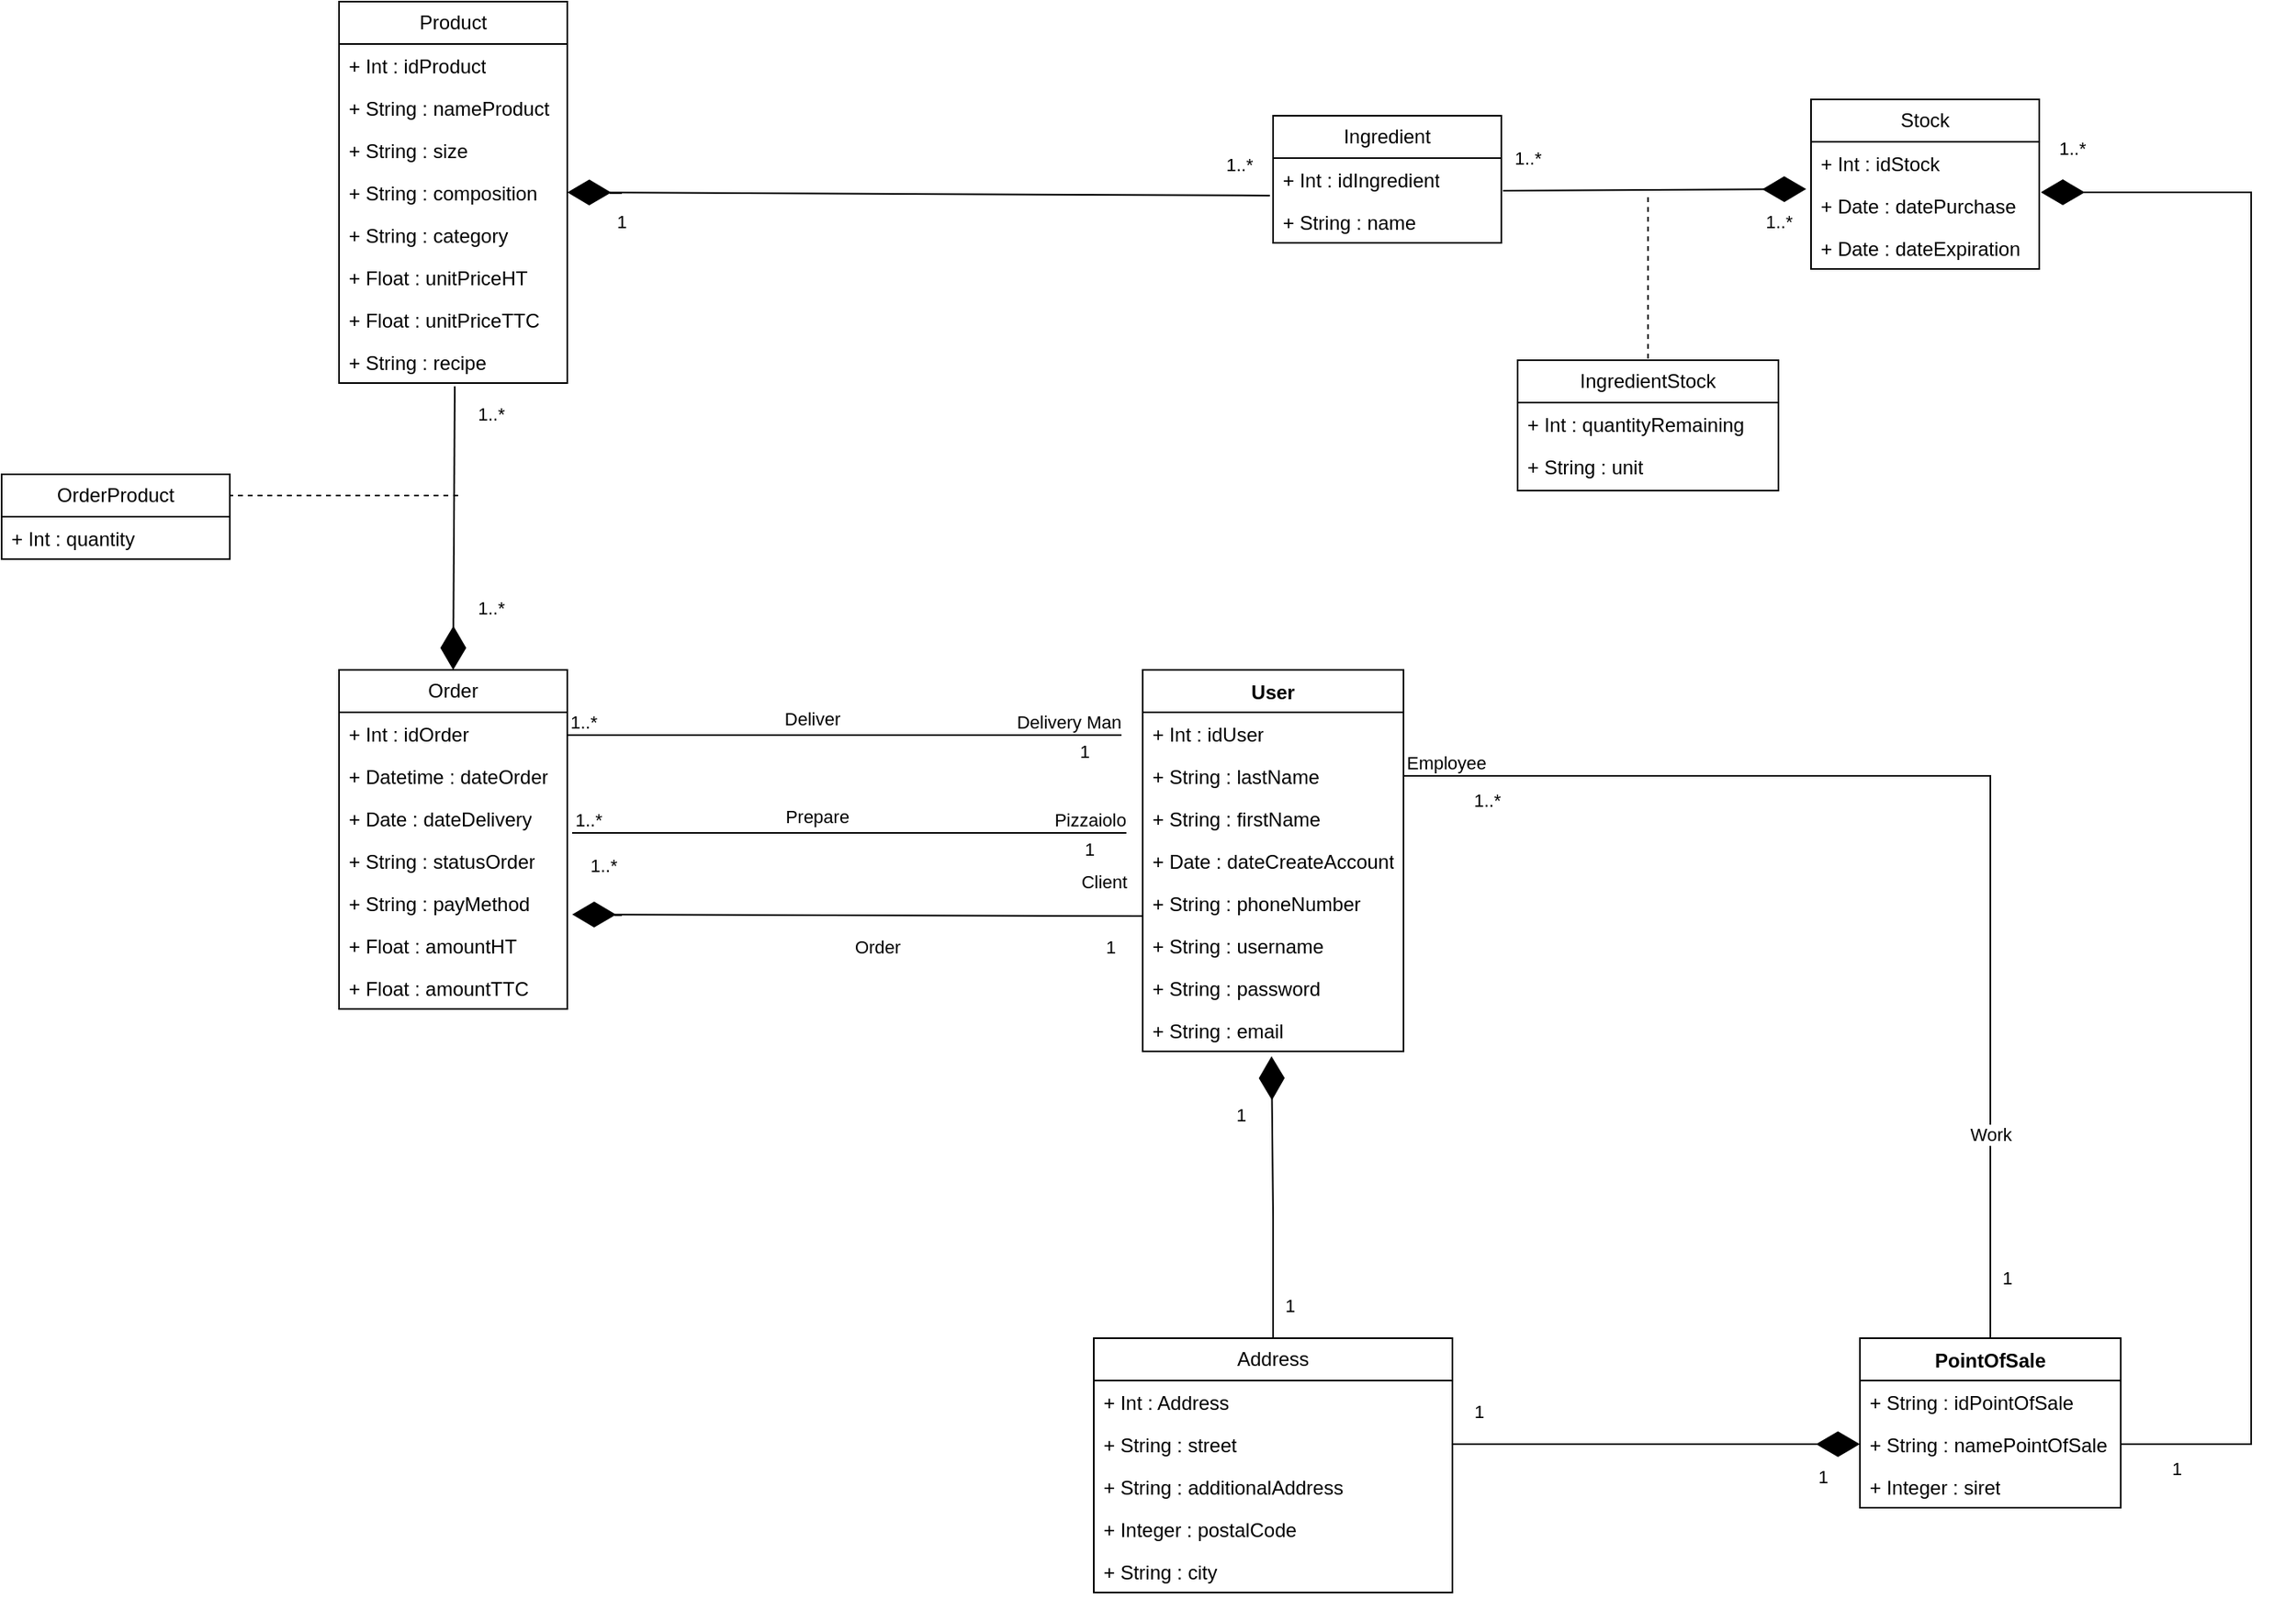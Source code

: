 <mxfile version="21.0.2" type="google"><diagram id="C5RBs43oDa-KdzZeNtuy" name="Page-1"><mxGraphModel grid="1" page="1" gridSize="10" guides="1" tooltips="1" connect="1" arrows="1" fold="1" pageScale="1" pageWidth="827" pageHeight="1169" background="#ffffff" math="0" shadow="0"><root><mxCell id="WIyWlLk6GJQsqaUBKTNV-0"/><mxCell id="WIyWlLk6GJQsqaUBKTNV-1" parent="WIyWlLk6GJQsqaUBKTNV-0"/><mxCell id="LDNh3qtt35xQRDf_pYE4-13" value="User" style="swimlane;fontStyle=1;align=center;verticalAlign=top;childLayout=stackLayout;horizontal=1;startSize=26;horizontalStack=0;resizeParent=1;resizeParentMax=0;resizeLast=0;collapsible=1;marginBottom=0;whiteSpace=wrap;html=1;" vertex="1" parent="WIyWlLk6GJQsqaUBKTNV-1"><mxGeometry x="80" y="80" width="160" height="234" as="geometry"/></mxCell><mxCell id="LDNh3qtt35xQRDf_pYE4-14" value="+ Int : idUser" style="text;strokeColor=none;fillColor=none;align=left;verticalAlign=top;spacingLeft=4;spacingRight=4;overflow=hidden;rotatable=0;points=[[0,0.5],[1,0.5]];portConstraint=eastwest;whiteSpace=wrap;html=1;" vertex="1" parent="LDNh3qtt35xQRDf_pYE4-13"><mxGeometry y="26" width="160" height="26" as="geometry"/></mxCell><mxCell id="LDNh3qtt35xQRDf_pYE4-22" value="+ String : lastName" style="text;strokeColor=none;fillColor=none;align=left;verticalAlign=top;spacingLeft=4;spacingRight=4;overflow=hidden;rotatable=0;points=[[0,0.5],[1,0.5]];portConstraint=eastwest;whiteSpace=wrap;html=1;" vertex="1" parent="LDNh3qtt35xQRDf_pYE4-13"><mxGeometry y="52" width="160" height="26" as="geometry"/></mxCell><mxCell id="LDNh3qtt35xQRDf_pYE4-23" value="+ String : firstName" style="text;strokeColor=none;fillColor=none;align=left;verticalAlign=top;spacingLeft=4;spacingRight=4;overflow=hidden;rotatable=0;points=[[0,0.5],[1,0.5]];portConstraint=eastwest;whiteSpace=wrap;html=1;" vertex="1" parent="LDNh3qtt35xQRDf_pYE4-13"><mxGeometry y="78" width="160" height="26" as="geometry"/></mxCell><mxCell id="LDNh3qtt35xQRDf_pYE4-24" value="+ Date : dateCreateAccount" style="text;strokeColor=none;fillColor=none;align=left;verticalAlign=top;spacingLeft=4;spacingRight=4;overflow=hidden;rotatable=0;points=[[0,0.5],[1,0.5]];portConstraint=eastwest;whiteSpace=wrap;html=1;" vertex="1" parent="LDNh3qtt35xQRDf_pYE4-13"><mxGeometry y="104" width="160" height="26" as="geometry"/></mxCell><mxCell id="LDNh3qtt35xQRDf_pYE4-25" value="+ String : phoneNumber" style="text;strokeColor=none;fillColor=none;align=left;verticalAlign=top;spacingLeft=4;spacingRight=4;overflow=hidden;rotatable=0;points=[[0,0.5],[1,0.5]];portConstraint=eastwest;whiteSpace=wrap;html=1;" vertex="1" parent="LDNh3qtt35xQRDf_pYE4-13"><mxGeometry y="130" width="160" height="26" as="geometry"/></mxCell><mxCell id="LDNh3qtt35xQRDf_pYE4-26" value="+ String : username" style="text;strokeColor=none;fillColor=none;align=left;verticalAlign=top;spacingLeft=4;spacingRight=4;overflow=hidden;rotatable=0;points=[[0,0.5],[1,0.5]];portConstraint=eastwest;whiteSpace=wrap;html=1;" vertex="1" parent="LDNh3qtt35xQRDf_pYE4-13"><mxGeometry y="156" width="160" height="26" as="geometry"/></mxCell><mxCell id="LDNh3qtt35xQRDf_pYE4-27" value="+ String : password" style="text;strokeColor=none;fillColor=none;align=left;verticalAlign=top;spacingLeft=4;spacingRight=4;overflow=hidden;rotatable=0;points=[[0,0.5],[1,0.5]];portConstraint=eastwest;whiteSpace=wrap;html=1;" vertex="1" parent="LDNh3qtt35xQRDf_pYE4-13"><mxGeometry y="182" width="160" height="26" as="geometry"/></mxCell><mxCell id="LDNh3qtt35xQRDf_pYE4-28" value="+ String : email" style="text;strokeColor=none;fillColor=none;align=left;verticalAlign=top;spacingLeft=4;spacingRight=4;overflow=hidden;rotatable=0;points=[[0,0.5],[1,0.5]];portConstraint=eastwest;whiteSpace=wrap;html=1;" vertex="1" parent="LDNh3qtt35xQRDf_pYE4-13"><mxGeometry y="208" width="160" height="26" as="geometry"/></mxCell><mxCell id="LDNh3qtt35xQRDf_pYE4-29" value="PointOfSale" style="swimlane;fontStyle=1;align=center;verticalAlign=top;childLayout=stackLayout;horizontal=1;startSize=26;horizontalStack=0;resizeParent=1;resizeParentMax=0;resizeLast=0;collapsible=1;marginBottom=0;whiteSpace=wrap;html=1;" vertex="1" parent="WIyWlLk6GJQsqaUBKTNV-1"><mxGeometry x="520" y="490" width="160" height="104" as="geometry"/></mxCell><mxCell id="LDNh3qtt35xQRDf_pYE4-30" value="+ String : idPointOfSale" style="text;strokeColor=none;fillColor=none;align=left;verticalAlign=top;spacingLeft=4;spacingRight=4;overflow=hidden;rotatable=0;points=[[0,0.5],[1,0.5]];portConstraint=eastwest;whiteSpace=wrap;html=1;" vertex="1" parent="LDNh3qtt35xQRDf_pYE4-29"><mxGeometry y="26" width="160" height="26" as="geometry"/></mxCell><mxCell id="LDNh3qtt35xQRDf_pYE4-33" value="+ String : namePointOfSale" style="text;strokeColor=none;fillColor=none;align=left;verticalAlign=top;spacingLeft=4;spacingRight=4;overflow=hidden;rotatable=0;points=[[0,0.5],[1,0.5]];portConstraint=eastwest;whiteSpace=wrap;html=1;" vertex="1" parent="LDNh3qtt35xQRDf_pYE4-29"><mxGeometry y="52" width="160" height="26" as="geometry"/></mxCell><mxCell id="LDNh3qtt35xQRDf_pYE4-34" value="+ Integer : siret" style="text;strokeColor=none;fillColor=none;align=left;verticalAlign=top;spacingLeft=4;spacingRight=4;overflow=hidden;rotatable=0;points=[[0,0.5],[1,0.5]];portConstraint=eastwest;whiteSpace=wrap;html=1;" vertex="1" parent="LDNh3qtt35xQRDf_pYE4-29"><mxGeometry y="78" width="160" height="26" as="geometry"/></mxCell><mxCell id="LDNh3qtt35xQRDf_pYE4-35" value="" style="endArrow=none;html=1;edgeStyle=orthogonalEdgeStyle;rounded=0;entryX=0.5;entryY=0;entryDx=0;entryDy=0;exitX=1;exitY=0.5;exitDx=0;exitDy=0;" edge="1" parent="WIyWlLk6GJQsqaUBKTNV-1" source="LDNh3qtt35xQRDf_pYE4-22" target="LDNh3qtt35xQRDf_pYE4-29"><mxGeometry relative="1" as="geometry"><mxPoint x="396" y="237" as="sourcePoint"/><mxPoint x="600" y="130" as="targetPoint"/></mxGeometry></mxCell><mxCell id="LDNh3qtt35xQRDf_pYE4-36" value="Employee" style="edgeLabel;resizable=0;html=1;align=left;verticalAlign=bottom;" connectable="0" vertex="1" parent="LDNh3qtt35xQRDf_pYE4-35"><mxGeometry x="-1" relative="1" as="geometry"/></mxCell><mxCell id="LDNh3qtt35xQRDf_pYE4-38" value="Work" style="edgeLabel;html=1;align=center;verticalAlign=middle;resizable=0;points=[];" connectable="0" vertex="1" parent="LDNh3qtt35xQRDf_pYE4-35"><mxGeometry x="0.76" relative="1" as="geometry"><mxPoint y="-41" as="offset"/></mxGeometry></mxCell><mxCell id="LDNh3qtt35xQRDf_pYE4-39" value="1" style="edgeLabel;html=1;align=center;verticalAlign=middle;resizable=0;points=[];" connectable="0" vertex="1" parent="LDNh3qtt35xQRDf_pYE4-35"><mxGeometry x="0.895" relative="1" as="geometry"><mxPoint x="10" as="offset"/></mxGeometry></mxCell><mxCell id="LDNh3qtt35xQRDf_pYE4-40" value="1..*" style="edgeLabel;html=1;align=center;verticalAlign=middle;resizable=0;points=[];" connectable="0" vertex="1" parent="LDNh3qtt35xQRDf_pYE4-35"><mxGeometry x="-0.859" y="-1" relative="1" as="geometry"><mxPoint x="1" y="14" as="offset"/></mxGeometry></mxCell><mxCell id="LDNh3qtt35xQRDf_pYE4-41" value="Address" style="swimlane;fontStyle=0;childLayout=stackLayout;horizontal=1;startSize=26;fillColor=none;horizontalStack=0;resizeParent=1;resizeParentMax=0;resizeLast=0;collapsible=1;marginBottom=0;whiteSpace=wrap;html=1;" vertex="1" parent="WIyWlLk6GJQsqaUBKTNV-1"><mxGeometry x="50" y="490" width="220" height="156" as="geometry"/></mxCell><mxCell id="LDNh3qtt35xQRDf_pYE4-42" value="+ Int : Address" style="text;strokeColor=none;fillColor=none;align=left;verticalAlign=top;spacingLeft=4;spacingRight=4;overflow=hidden;rotatable=0;points=[[0,0.5],[1,0.5]];portConstraint=eastwest;whiteSpace=wrap;html=1;" vertex="1" parent="LDNh3qtt35xQRDf_pYE4-41"><mxGeometry y="26" width="220" height="26" as="geometry"/></mxCell><mxCell id="LDNh3qtt35xQRDf_pYE4-43" value="+ String : street" style="text;strokeColor=none;fillColor=none;align=left;verticalAlign=top;spacingLeft=4;spacingRight=4;overflow=hidden;rotatable=0;points=[[0,0.5],[1,0.5]];portConstraint=eastwest;whiteSpace=wrap;html=1;" vertex="1" parent="LDNh3qtt35xQRDf_pYE4-41"><mxGeometry y="52" width="220" height="26" as="geometry"/></mxCell><mxCell id="LDNh3qtt35xQRDf_pYE4-44" value="+ String : additionalAddress" style="text;strokeColor=none;fillColor=none;align=left;verticalAlign=top;spacingLeft=4;spacingRight=4;overflow=hidden;rotatable=0;points=[[0,0.5],[1,0.5]];portConstraint=eastwest;whiteSpace=wrap;html=1;" vertex="1" parent="LDNh3qtt35xQRDf_pYE4-41"><mxGeometry y="78" width="220" height="26" as="geometry"/></mxCell><mxCell id="LDNh3qtt35xQRDf_pYE4-45" value="+ Integer : postalCode" style="text;strokeColor=none;fillColor=none;align=left;verticalAlign=top;spacingLeft=4;spacingRight=4;overflow=hidden;rotatable=0;points=[[0,0.5],[1,0.5]];portConstraint=eastwest;whiteSpace=wrap;html=1;" vertex="1" parent="LDNh3qtt35xQRDf_pYE4-41"><mxGeometry y="104" width="220" height="26" as="geometry"/></mxCell><mxCell id="LDNh3qtt35xQRDf_pYE4-81" value="+ String : city" style="text;strokeColor=none;fillColor=none;align=left;verticalAlign=top;spacingLeft=4;spacingRight=4;overflow=hidden;rotatable=0;points=[[0,0.5],[1,0.5]];portConstraint=eastwest;whiteSpace=wrap;html=1;" vertex="1" parent="LDNh3qtt35xQRDf_pYE4-41"><mxGeometry y="130" width="220" height="26" as="geometry"/></mxCell><mxCell id="LDNh3qtt35xQRDf_pYE4-48" value="" style="endArrow=diamondThin;endFill=1;endSize=24;html=1;rounded=0;exitX=1;exitY=0.5;exitDx=0;exitDy=0;entryX=0;entryY=0.5;entryDx=0;entryDy=0;" edge="1" parent="WIyWlLk6GJQsqaUBKTNV-1" source="LDNh3qtt35xQRDf_pYE4-43" target="LDNh3qtt35xQRDf_pYE4-33"><mxGeometry width="160" relative="1" as="geometry"><mxPoint x="290" y="470" as="sourcePoint"/><mxPoint x="450" y="470" as="targetPoint"/></mxGeometry></mxCell><mxCell id="LDNh3qtt35xQRDf_pYE4-49" value="1" style="edgeLabel;html=1;align=center;verticalAlign=middle;resizable=0;points=[];" connectable="0" vertex="1" parent="LDNh3qtt35xQRDf_pYE4-48"><mxGeometry x="0.812" relative="1" as="geometry"><mxPoint y="20" as="offset"/></mxGeometry></mxCell><mxCell id="LDNh3qtt35xQRDf_pYE4-50" value="1" style="edgeLabel;html=1;align=center;verticalAlign=middle;resizable=0;points=[];" connectable="0" vertex="1" parent="LDNh3qtt35xQRDf_pYE4-48"><mxGeometry x="-0.875" relative="1" as="geometry"><mxPoint y="-20" as="offset"/></mxGeometry></mxCell><mxCell id="LDNh3qtt35xQRDf_pYE4-51" value="" style="endArrow=diamondThin;endFill=1;endSize=24;html=1;rounded=0;exitX=0.5;exitY=0;exitDx=0;exitDy=0;entryX=0.494;entryY=1.115;entryDx=0;entryDy=0;entryPerimeter=0;" edge="1" parent="WIyWlLk6GJQsqaUBKTNV-1" source="LDNh3qtt35xQRDf_pYE4-41" target="LDNh3qtt35xQRDf_pYE4-28"><mxGeometry width="160" relative="1" as="geometry"><mxPoint x="240" y="565" as="sourcePoint"/><mxPoint x="530" y="565" as="targetPoint"/><Array as="points"><mxPoint x="160" y="417"/></Array></mxGeometry></mxCell><mxCell id="LDNh3qtt35xQRDf_pYE4-52" value="1" style="edgeLabel;html=1;align=center;verticalAlign=middle;resizable=0;points=[];" connectable="0" vertex="1" parent="LDNh3qtt35xQRDf_pYE4-51"><mxGeometry x="0.812" relative="1" as="geometry"><mxPoint x="-19" y="20" as="offset"/></mxGeometry></mxCell><mxCell id="LDNh3qtt35xQRDf_pYE4-53" value="1" style="edgeLabel;html=1;align=center;verticalAlign=middle;resizable=0;points=[];" connectable="0" vertex="1" parent="LDNh3qtt35xQRDf_pYE4-51"><mxGeometry x="-0.875" relative="1" as="geometry"><mxPoint x="10" y="-9" as="offset"/></mxGeometry></mxCell><mxCell id="LDNh3qtt35xQRDf_pYE4-54" value="Order" style="swimlane;fontStyle=0;childLayout=stackLayout;horizontal=1;startSize=26;fillColor=none;horizontalStack=0;resizeParent=1;resizeParentMax=0;resizeLast=0;collapsible=1;marginBottom=0;whiteSpace=wrap;html=1;" vertex="1" parent="WIyWlLk6GJQsqaUBKTNV-1"><mxGeometry x="-413" y="80" width="140" height="208" as="geometry"/></mxCell><mxCell id="LDNh3qtt35xQRDf_pYE4-55" value="+ Int : idOrder" style="text;strokeColor=none;fillColor=none;align=left;verticalAlign=top;spacingLeft=4;spacingRight=4;overflow=hidden;rotatable=0;points=[[0,0.5],[1,0.5]];portConstraint=eastwest;whiteSpace=wrap;html=1;" vertex="1" parent="LDNh3qtt35xQRDf_pYE4-54"><mxGeometry y="26" width="140" height="26" as="geometry"/></mxCell><mxCell id="LDNh3qtt35xQRDf_pYE4-56" value="+ Datetime : dateOrder" style="text;strokeColor=none;fillColor=none;align=left;verticalAlign=top;spacingLeft=4;spacingRight=4;overflow=hidden;rotatable=0;points=[[0,0.5],[1,0.5]];portConstraint=eastwest;whiteSpace=wrap;html=1;" vertex="1" parent="LDNh3qtt35xQRDf_pYE4-54"><mxGeometry y="52" width="140" height="26" as="geometry"/></mxCell><mxCell id="LDNh3qtt35xQRDf_pYE4-57" value="+ Date : dateDelivery" style="text;strokeColor=none;fillColor=none;align=left;verticalAlign=top;spacingLeft=4;spacingRight=4;overflow=hidden;rotatable=0;points=[[0,0.5],[1,0.5]];portConstraint=eastwest;whiteSpace=wrap;html=1;" vertex="1" parent="LDNh3qtt35xQRDf_pYE4-54"><mxGeometry y="78" width="140" height="26" as="geometry"/></mxCell><mxCell id="LDNh3qtt35xQRDf_pYE4-58" value="+ String : statusOrder" style="text;strokeColor=none;fillColor=none;align=left;verticalAlign=top;spacingLeft=4;spacingRight=4;overflow=hidden;rotatable=0;points=[[0,0.5],[1,0.5]];portConstraint=eastwest;whiteSpace=wrap;html=1;" vertex="1" parent="LDNh3qtt35xQRDf_pYE4-54"><mxGeometry y="104" width="140" height="26" as="geometry"/></mxCell><mxCell id="LDNh3qtt35xQRDf_pYE4-59" value="+ String : payMethod" style="text;strokeColor=none;fillColor=none;align=left;verticalAlign=top;spacingLeft=4;spacingRight=4;overflow=hidden;rotatable=0;points=[[0,0.5],[1,0.5]];portConstraint=eastwest;whiteSpace=wrap;html=1;" vertex="1" parent="LDNh3qtt35xQRDf_pYE4-54"><mxGeometry y="130" width="140" height="26" as="geometry"/></mxCell><mxCell id="LDNh3qtt35xQRDf_pYE4-60" value="+ Float : amountHT" style="text;strokeColor=none;fillColor=none;align=left;verticalAlign=top;spacingLeft=4;spacingRight=4;overflow=hidden;rotatable=0;points=[[0,0.5],[1,0.5]];portConstraint=eastwest;whiteSpace=wrap;html=1;" vertex="1" parent="LDNh3qtt35xQRDf_pYE4-54"><mxGeometry y="156" width="140" height="26" as="geometry"/></mxCell><mxCell id="LDNh3qtt35xQRDf_pYE4-61" value="+ Float : amountTTC" style="text;strokeColor=none;fillColor=none;align=left;verticalAlign=top;spacingLeft=4;spacingRight=4;overflow=hidden;rotatable=0;points=[[0,0.5],[1,0.5]];portConstraint=eastwest;whiteSpace=wrap;html=1;" vertex="1" parent="LDNh3qtt35xQRDf_pYE4-54"><mxGeometry y="182" width="140" height="26" as="geometry"/></mxCell><mxCell id="LDNh3qtt35xQRDf_pYE4-62" value="" style="endArrow=diamondThin;endFill=1;endSize=24;html=1;rounded=0;exitX=0;exitY=0.808;exitDx=0;exitDy=0;exitPerimeter=0;" edge="1" parent="WIyWlLk6GJQsqaUBKTNV-1" source="LDNh3qtt35xQRDf_pYE4-25"><mxGeometry width="160" relative="1" as="geometry"><mxPoint x="20" y="230" as="sourcePoint"/><mxPoint x="-270" y="230" as="targetPoint"/></mxGeometry></mxCell><mxCell id="LDNh3qtt35xQRDf_pYE4-63" value="1..*" style="edgeLabel;html=1;align=center;verticalAlign=middle;resizable=0;points=[];" connectable="0" vertex="1" parent="LDNh3qtt35xQRDf_pYE4-62"><mxGeometry x="0.891" y="-1" relative="1" as="geometry"><mxPoint y="-29" as="offset"/></mxGeometry></mxCell><mxCell id="LDNh3qtt35xQRDf_pYE4-64" value="Client" style="edgeLabel;html=1;align=center;verticalAlign=middle;resizable=0;points=[];" connectable="0" vertex="1" parent="LDNh3qtt35xQRDf_pYE4-62"><mxGeometry x="-0.863" y="1" relative="1" as="geometry"><mxPoint y="-22" as="offset"/></mxGeometry></mxCell><mxCell id="LDNh3qtt35xQRDf_pYE4-65" value="1" style="edgeLabel;html=1;align=center;verticalAlign=middle;resizable=0;points=[];" connectable="0" vertex="1" parent="LDNh3qtt35xQRDf_pYE4-62"><mxGeometry x="-0.84" y="1" relative="1" as="geometry"><mxPoint x="8" y="18" as="offset"/></mxGeometry></mxCell><mxCell id="LDNh3qtt35xQRDf_pYE4-66" value="Order" style="edgeLabel;html=1;align=center;verticalAlign=middle;resizable=0;points=[];" connectable="0" vertex="1" parent="LDNh3qtt35xQRDf_pYE4-62"><mxGeometry x="-0.066" y="2" relative="1" as="geometry"><mxPoint y="17" as="offset"/></mxGeometry></mxCell><mxCell id="LDNh3qtt35xQRDf_pYE4-67" value="" style="endArrow=none;html=1;edgeStyle=orthogonalEdgeStyle;rounded=0;" edge="1" parent="WIyWlLk6GJQsqaUBKTNV-1"><mxGeometry relative="1" as="geometry"><mxPoint x="-270" y="180" as="sourcePoint"/><mxPoint x="70" y="180" as="targetPoint"/></mxGeometry></mxCell><mxCell id="LDNh3qtt35xQRDf_pYE4-68" value="1..*" style="edgeLabel;resizable=0;html=1;align=left;verticalAlign=bottom;" connectable="0" vertex="1" parent="LDNh3qtt35xQRDf_pYE4-67"><mxGeometry x="-1" relative="1" as="geometry"/></mxCell><mxCell id="LDNh3qtt35xQRDf_pYE4-69" value="Pizzaiolo" style="edgeLabel;resizable=0;html=1;align=right;verticalAlign=bottom;" connectable="0" vertex="1" parent="LDNh3qtt35xQRDf_pYE4-67"><mxGeometry x="1" relative="1" as="geometry"/></mxCell><mxCell id="LDNh3qtt35xQRDf_pYE4-70" value="1" style="edgeLabel;html=1;align=center;verticalAlign=middle;resizable=0;points=[];" connectable="0" vertex="1" parent="LDNh3qtt35xQRDf_pYE4-67"><mxGeometry x="0.863" y="-3" relative="1" as="geometry"><mxPoint y="7" as="offset"/></mxGeometry></mxCell><mxCell id="LDNh3qtt35xQRDf_pYE4-71" value="Prepare" style="edgeLabel;html=1;align=center;verticalAlign=middle;resizable=0;points=[];" connectable="0" vertex="1" parent="LDNh3qtt35xQRDf_pYE4-67"><mxGeometry x="-0.094" y="1" relative="1" as="geometry"><mxPoint x="-4" y="-9" as="offset"/></mxGeometry></mxCell><mxCell id="LDNh3qtt35xQRDf_pYE4-72" value="" style="endArrow=none;html=1;edgeStyle=orthogonalEdgeStyle;rounded=0;" edge="1" parent="WIyWlLk6GJQsqaUBKTNV-1"><mxGeometry relative="1" as="geometry"><mxPoint x="-273" y="120" as="sourcePoint"/><mxPoint x="67" y="120" as="targetPoint"/></mxGeometry></mxCell><mxCell id="LDNh3qtt35xQRDf_pYE4-73" value="1..*" style="edgeLabel;resizable=0;html=1;align=left;verticalAlign=bottom;" connectable="0" vertex="1" parent="LDNh3qtt35xQRDf_pYE4-72"><mxGeometry x="-1" relative="1" as="geometry"/></mxCell><mxCell id="LDNh3qtt35xQRDf_pYE4-74" value="Delivery Man" style="edgeLabel;resizable=0;html=1;align=right;verticalAlign=bottom;" connectable="0" vertex="1" parent="LDNh3qtt35xQRDf_pYE4-72"><mxGeometry x="1" relative="1" as="geometry"/></mxCell><mxCell id="LDNh3qtt35xQRDf_pYE4-75" value="1" style="edgeLabel;html=1;align=center;verticalAlign=middle;resizable=0;points=[];" connectable="0" vertex="1" parent="LDNh3qtt35xQRDf_pYE4-72"><mxGeometry x="0.863" y="-3" relative="1" as="geometry"><mxPoint y="7" as="offset"/></mxGeometry></mxCell><mxCell id="LDNh3qtt35xQRDf_pYE4-76" value="Deliver" style="edgeLabel;html=1;align=center;verticalAlign=middle;resizable=0;points=[];" connectable="0" vertex="1" parent="LDNh3qtt35xQRDf_pYE4-72"><mxGeometry x="-0.094" y="1" relative="1" as="geometry"><mxPoint x="-4" y="-9" as="offset"/></mxGeometry></mxCell><mxCell id="LDNh3qtt35xQRDf_pYE4-82" value="OrderProduct" style="swimlane;fontStyle=0;childLayout=stackLayout;horizontal=1;startSize=26;fillColor=none;horizontalStack=0;resizeParent=1;resizeParentMax=0;resizeLast=0;collapsible=1;marginBottom=0;whiteSpace=wrap;html=1;" vertex="1" parent="WIyWlLk6GJQsqaUBKTNV-1"><mxGeometry x="-620" y="-40" width="140" height="52" as="geometry"/></mxCell><mxCell id="LDNh3qtt35xQRDf_pYE4-83" value="+ Int : quantity" style="text;strokeColor=none;fillColor=none;align=left;verticalAlign=top;spacingLeft=4;spacingRight=4;overflow=hidden;rotatable=0;points=[[0,0.5],[1,0.5]];portConstraint=eastwest;whiteSpace=wrap;html=1;" vertex="1" parent="LDNh3qtt35xQRDf_pYE4-82"><mxGeometry y="26" width="140" height="26" as="geometry"/></mxCell><mxCell id="LDNh3qtt35xQRDf_pYE4-86" value="Product" style="swimlane;fontStyle=0;childLayout=stackLayout;horizontal=1;startSize=26;fillColor=none;horizontalStack=0;resizeParent=1;resizeParentMax=0;resizeLast=0;collapsible=1;marginBottom=0;whiteSpace=wrap;html=1;" vertex="1" parent="WIyWlLk6GJQsqaUBKTNV-1"><mxGeometry x="-413" y="-330" width="140" height="234" as="geometry"/></mxCell><mxCell id="LDNh3qtt35xQRDf_pYE4-87" value="+ Int : idProduct" style="text;strokeColor=none;fillColor=none;align=left;verticalAlign=top;spacingLeft=4;spacingRight=4;overflow=hidden;rotatable=0;points=[[0,0.5],[1,0.5]];portConstraint=eastwest;whiteSpace=wrap;html=1;" vertex="1" parent="LDNh3qtt35xQRDf_pYE4-86"><mxGeometry y="26" width="140" height="26" as="geometry"/></mxCell><mxCell id="LDNh3qtt35xQRDf_pYE4-88" value="+ String : nameProduct" style="text;strokeColor=none;fillColor=none;align=left;verticalAlign=top;spacingLeft=4;spacingRight=4;overflow=hidden;rotatable=0;points=[[0,0.5],[1,0.5]];portConstraint=eastwest;whiteSpace=wrap;html=1;" vertex="1" parent="LDNh3qtt35xQRDf_pYE4-86"><mxGeometry y="52" width="140" height="26" as="geometry"/></mxCell><mxCell id="LDNh3qtt35xQRDf_pYE4-89" value="+ String : size" style="text;strokeColor=none;fillColor=none;align=left;verticalAlign=top;spacingLeft=4;spacingRight=4;overflow=hidden;rotatable=0;points=[[0,0.5],[1,0.5]];portConstraint=eastwest;whiteSpace=wrap;html=1;" vertex="1" parent="LDNh3qtt35xQRDf_pYE4-86"><mxGeometry y="78" width="140" height="26" as="geometry"/></mxCell><mxCell id="LDNh3qtt35xQRDf_pYE4-90" value="+ String : composition" style="text;strokeColor=none;fillColor=none;align=left;verticalAlign=top;spacingLeft=4;spacingRight=4;overflow=hidden;rotatable=0;points=[[0,0.5],[1,0.5]];portConstraint=eastwest;whiteSpace=wrap;html=1;" vertex="1" parent="LDNh3qtt35xQRDf_pYE4-86"><mxGeometry y="104" width="140" height="26" as="geometry"/></mxCell><mxCell id="LDNh3qtt35xQRDf_pYE4-91" value="+ String : category" style="text;strokeColor=none;fillColor=none;align=left;verticalAlign=top;spacingLeft=4;spacingRight=4;overflow=hidden;rotatable=0;points=[[0,0.5],[1,0.5]];portConstraint=eastwest;whiteSpace=wrap;html=1;" vertex="1" parent="LDNh3qtt35xQRDf_pYE4-86"><mxGeometry y="130" width="140" height="26" as="geometry"/></mxCell><mxCell id="LDNh3qtt35xQRDf_pYE4-92" value="+ Float : unitPriceHT" style="text;strokeColor=none;fillColor=none;align=left;verticalAlign=top;spacingLeft=4;spacingRight=4;overflow=hidden;rotatable=0;points=[[0,0.5],[1,0.5]];portConstraint=eastwest;whiteSpace=wrap;html=1;" vertex="1" parent="LDNh3qtt35xQRDf_pYE4-86"><mxGeometry y="156" width="140" height="26" as="geometry"/></mxCell><mxCell id="LDNh3qtt35xQRDf_pYE4-93" value="+ Float : unitPriceTTC" style="text;strokeColor=none;fillColor=none;align=left;verticalAlign=top;spacingLeft=4;spacingRight=4;overflow=hidden;rotatable=0;points=[[0,0.5],[1,0.5]];portConstraint=eastwest;whiteSpace=wrap;html=1;" vertex="1" parent="LDNh3qtt35xQRDf_pYE4-86"><mxGeometry y="182" width="140" height="26" as="geometry"/></mxCell><mxCell id="LDNh3qtt35xQRDf_pYE4-94" value="+ String : recipe" style="text;strokeColor=none;fillColor=none;align=left;verticalAlign=top;spacingLeft=4;spacingRight=4;overflow=hidden;rotatable=0;points=[[0,0.5],[1,0.5]];portConstraint=eastwest;whiteSpace=wrap;html=1;" vertex="1" parent="LDNh3qtt35xQRDf_pYE4-86"><mxGeometry y="208" width="140" height="26" as="geometry"/></mxCell><mxCell id="LDNh3qtt35xQRDf_pYE4-95" value="" style="endArrow=diamondThin;endFill=1;endSize=24;html=1;rounded=0;entryX=0.5;entryY=0;entryDx=0;entryDy=0;exitX=0.507;exitY=1.077;exitDx=0;exitDy=0;exitPerimeter=0;" edge="1" parent="WIyWlLk6GJQsqaUBKTNV-1" source="LDNh3qtt35xQRDf_pYE4-94" target="LDNh3qtt35xQRDf_pYE4-54"><mxGeometry width="160" relative="1" as="geometry"><mxPoint x="-70" y="-100" as="sourcePoint"/><mxPoint x="90" y="-100" as="targetPoint"/></mxGeometry></mxCell><mxCell id="LDNh3qtt35xQRDf_pYE4-96" value="1..*" style="edgeLabel;html=1;align=center;verticalAlign=middle;resizable=0;points=[];" connectable="0" vertex="1" parent="LDNh3qtt35xQRDf_pYE4-95"><mxGeometry x="0.563" relative="1" as="geometry"><mxPoint x="23" as="offset"/></mxGeometry></mxCell><mxCell id="LDNh3qtt35xQRDf_pYE4-97" value="1..*" style="edgeLabel;html=1;align=center;verticalAlign=middle;resizable=0;points=[];" connectable="0" vertex="1" parent="LDNh3qtt35xQRDf_pYE4-95"><mxGeometry x="-0.805" y="1" relative="1" as="geometry"><mxPoint x="21" as="offset"/></mxGeometry></mxCell><mxCell id="LDNh3qtt35xQRDf_pYE4-99" value="" style="endArrow=none;dashed=1;html=1;rounded=0;entryX=1;entryY=0.25;entryDx=0;entryDy=0;" edge="1" parent="WIyWlLk6GJQsqaUBKTNV-1" target="LDNh3qtt35xQRDf_pYE4-82"><mxGeometry width="50" height="50" relative="1" as="geometry"><mxPoint x="-340" y="-27" as="sourcePoint"/><mxPoint x="-440" y="-20" as="targetPoint"/></mxGeometry></mxCell><mxCell id="LDNh3qtt35xQRDf_pYE4-100" value="Ingredient" style="swimlane;fontStyle=0;childLayout=stackLayout;horizontal=1;startSize=26;fillColor=none;horizontalStack=0;resizeParent=1;resizeParentMax=0;resizeLast=0;collapsible=1;marginBottom=0;whiteSpace=wrap;html=1;" vertex="1" parent="WIyWlLk6GJQsqaUBKTNV-1"><mxGeometry x="160" y="-260" width="140" height="78" as="geometry"/></mxCell><mxCell id="LDNh3qtt35xQRDf_pYE4-101" value="+ Int : idIngredient" style="text;strokeColor=none;fillColor=none;align=left;verticalAlign=top;spacingLeft=4;spacingRight=4;overflow=hidden;rotatable=0;points=[[0,0.5],[1,0.5]];portConstraint=eastwest;whiteSpace=wrap;html=1;" vertex="1" parent="LDNh3qtt35xQRDf_pYE4-100"><mxGeometry y="26" width="140" height="26" as="geometry"/></mxCell><mxCell id="LDNh3qtt35xQRDf_pYE4-102" value="+ String : name" style="text;strokeColor=none;fillColor=none;align=left;verticalAlign=top;spacingLeft=4;spacingRight=4;overflow=hidden;rotatable=0;points=[[0,0.5],[1,0.5]];portConstraint=eastwest;whiteSpace=wrap;html=1;" vertex="1" parent="LDNh3qtt35xQRDf_pYE4-100"><mxGeometry y="52" width="140" height="26" as="geometry"/></mxCell><mxCell id="LDNh3qtt35xQRDf_pYE4-104" value="" style="endArrow=diamondThin;endFill=1;endSize=24;html=1;rounded=0;entryX=1;entryY=0.5;entryDx=0;entryDy=0;exitX=-0.014;exitY=0.885;exitDx=0;exitDy=0;exitPerimeter=0;" edge="1" parent="WIyWlLk6GJQsqaUBKTNV-1" source="LDNh3qtt35xQRDf_pYE4-101" target="LDNh3qtt35xQRDf_pYE4-90"><mxGeometry width="160" relative="1" as="geometry"><mxPoint x="-120" y="-240" as="sourcePoint"/><mxPoint x="40" y="-240" as="targetPoint"/></mxGeometry></mxCell><mxCell id="LDNh3qtt35xQRDf_pYE4-105" value="1" style="edgeLabel;html=1;align=center;verticalAlign=middle;resizable=0;points=[];" connectable="0" vertex="1" parent="LDNh3qtt35xQRDf_pYE4-104"><mxGeometry x="0.759" y="2" relative="1" as="geometry"><mxPoint x="-19" y="16" as="offset"/></mxGeometry></mxCell><mxCell id="LDNh3qtt35xQRDf_pYE4-106" value="1..*" style="edgeLabel;html=1;align=center;verticalAlign=middle;resizable=0;points=[];" connectable="0" vertex="1" parent="LDNh3qtt35xQRDf_pYE4-104"><mxGeometry x="-0.912" relative="1" as="geometry"><mxPoint y="-19" as="offset"/></mxGeometry></mxCell><mxCell id="LDNh3qtt35xQRDf_pYE4-107" value="Stock" style="swimlane;fontStyle=0;childLayout=stackLayout;horizontal=1;startSize=26;fillColor=none;horizontalStack=0;resizeParent=1;resizeParentMax=0;resizeLast=0;collapsible=1;marginBottom=0;whiteSpace=wrap;html=1;" vertex="1" parent="WIyWlLk6GJQsqaUBKTNV-1"><mxGeometry x="490" y="-270" width="140" height="104" as="geometry"/></mxCell><mxCell id="LDNh3qtt35xQRDf_pYE4-108" value="+ Int : idStock" style="text;strokeColor=none;fillColor=none;align=left;verticalAlign=top;spacingLeft=4;spacingRight=4;overflow=hidden;rotatable=0;points=[[0,0.5],[1,0.5]];portConstraint=eastwest;whiteSpace=wrap;html=1;" vertex="1" parent="LDNh3qtt35xQRDf_pYE4-107"><mxGeometry y="26" width="140" height="26" as="geometry"/></mxCell><mxCell id="LDNh3qtt35xQRDf_pYE4-109" value="+ Date : datePurchase" style="text;strokeColor=none;fillColor=none;align=left;verticalAlign=top;spacingLeft=4;spacingRight=4;overflow=hidden;rotatable=0;points=[[0,0.5],[1,0.5]];portConstraint=eastwest;whiteSpace=wrap;html=1;" vertex="1" parent="LDNh3qtt35xQRDf_pYE4-107"><mxGeometry y="52" width="140" height="26" as="geometry"/></mxCell><mxCell id="LDNh3qtt35xQRDf_pYE4-110" value="+ Date : dateExpiration" style="text;strokeColor=none;fillColor=none;align=left;verticalAlign=top;spacingLeft=4;spacingRight=4;overflow=hidden;rotatable=0;points=[[0,0.5],[1,0.5]];portConstraint=eastwest;whiteSpace=wrap;html=1;" vertex="1" parent="LDNh3qtt35xQRDf_pYE4-107"><mxGeometry y="78" width="140" height="26" as="geometry"/></mxCell><mxCell id="LDNh3qtt35xQRDf_pYE4-111" value="" style="endArrow=diamondThin;endFill=1;endSize=24;html=1;rounded=0;exitX=1.007;exitY=0.769;exitDx=0;exitDy=0;exitPerimeter=0;entryX=-0.021;entryY=1.115;entryDx=0;entryDy=0;entryPerimeter=0;" edge="1" parent="WIyWlLk6GJQsqaUBKTNV-1" source="LDNh3qtt35xQRDf_pYE4-101" target="LDNh3qtt35xQRDf_pYE4-108"><mxGeometry width="160" relative="1" as="geometry"><mxPoint x="300" y="-80" as="sourcePoint"/><mxPoint x="460" y="-80" as="targetPoint"/></mxGeometry></mxCell><mxCell id="LDNh3qtt35xQRDf_pYE4-112" value="1..*" style="edgeLabel;html=1;align=center;verticalAlign=middle;resizable=0;points=[];" connectable="0" vertex="1" parent="LDNh3qtt35xQRDf_pYE4-111"><mxGeometry x="0.812" relative="1" as="geometry"><mxPoint y="20" as="offset"/></mxGeometry></mxCell><mxCell id="LDNh3qtt35xQRDf_pYE4-113" value="1..*" style="edgeLabel;html=1;align=center;verticalAlign=middle;resizable=0;points=[];" connectable="0" vertex="1" parent="LDNh3qtt35xQRDf_pYE4-111"><mxGeometry x="-0.838" y="1" relative="1" as="geometry"><mxPoint y="-19" as="offset"/></mxGeometry></mxCell><mxCell id="LDNh3qtt35xQRDf_pYE4-114" value="IngredientStock" style="swimlane;fontStyle=0;childLayout=stackLayout;horizontal=1;startSize=26;fillColor=none;horizontalStack=0;resizeParent=1;resizeParentMax=0;resizeLast=0;collapsible=1;marginBottom=0;whiteSpace=wrap;html=1;" vertex="1" parent="WIyWlLk6GJQsqaUBKTNV-1"><mxGeometry x="310" y="-110" width="160" height="80" as="geometry"/></mxCell><mxCell id="LDNh3qtt35xQRDf_pYE4-115" value="+ Int : quantityRemaining" style="text;strokeColor=none;fillColor=none;align=left;verticalAlign=top;spacingLeft=4;spacingRight=4;overflow=hidden;rotatable=0;points=[[0,0.5],[1,0.5]];portConstraint=eastwest;whiteSpace=wrap;html=1;" vertex="1" parent="LDNh3qtt35xQRDf_pYE4-114"><mxGeometry y="26" width="160" height="54" as="geometry"/></mxCell><mxCell id="LDNh3qtt35xQRDf_pYE4-116" value="+ String : unit" style="text;strokeColor=none;fillColor=none;align=left;verticalAlign=top;spacingLeft=4;spacingRight=4;overflow=hidden;rotatable=0;points=[[0,0.5],[1,0.5]];portConstraint=eastwest;whiteSpace=wrap;html=1;" vertex="1" parent="WIyWlLk6GJQsqaUBKTNV-1"><mxGeometry x="310" y="-58" width="160" height="24" as="geometry"/></mxCell><mxCell id="LDNh3qtt35xQRDf_pYE4-118" value="" style="endArrow=none;dashed=1;html=1;rounded=0;entryX=0.5;entryY=0;entryDx=0;entryDy=0;" edge="1" parent="WIyWlLk6GJQsqaUBKTNV-1" target="LDNh3qtt35xQRDf_pYE4-114"><mxGeometry width="50" height="50" relative="1" as="geometry"><mxPoint x="390" y="-210" as="sourcePoint"/><mxPoint x="380" y="-150" as="targetPoint"/></mxGeometry></mxCell><mxCell id="LDNh3qtt35xQRDf_pYE4-119" value="" style="endArrow=diamondThin;endFill=1;endSize=24;html=1;rounded=0;exitX=1;exitY=0.5;exitDx=0;exitDy=0;entryX=1.007;entryY=0.192;entryDx=0;entryDy=0;entryPerimeter=0;" edge="1" parent="WIyWlLk6GJQsqaUBKTNV-1" source="LDNh3qtt35xQRDf_pYE4-33" target="LDNh3qtt35xQRDf_pYE4-109"><mxGeometry width="160" relative="1" as="geometry"><mxPoint x="510" y="30" as="sourcePoint"/><mxPoint x="760" y="20" as="targetPoint"/><Array as="points"><mxPoint x="760" y="555"/><mxPoint x="760" y="-213"/></Array></mxGeometry></mxCell><mxCell id="LDNh3qtt35xQRDf_pYE4-120" value="1" style="edgeLabel;html=1;align=center;verticalAlign=middle;resizable=0;points=[];" connectable="0" vertex="1" parent="LDNh3qtt35xQRDf_pYE4-119"><mxGeometry x="-0.925" y="1" relative="1" as="geometry"><mxPoint x="-3" y="16" as="offset"/></mxGeometry></mxCell><mxCell id="LDNh3qtt35xQRDf_pYE4-121" value="1..*" style="edgeLabel;html=1;align=center;verticalAlign=middle;resizable=0;points=[];" connectable="0" vertex="1" parent="LDNh3qtt35xQRDf_pYE4-119"><mxGeometry x="0.941" y="-1" relative="1" as="geometry"><mxPoint x="-10" y="-26" as="offset"/></mxGeometry></mxCell></root></mxGraphModel></diagram></mxfile>